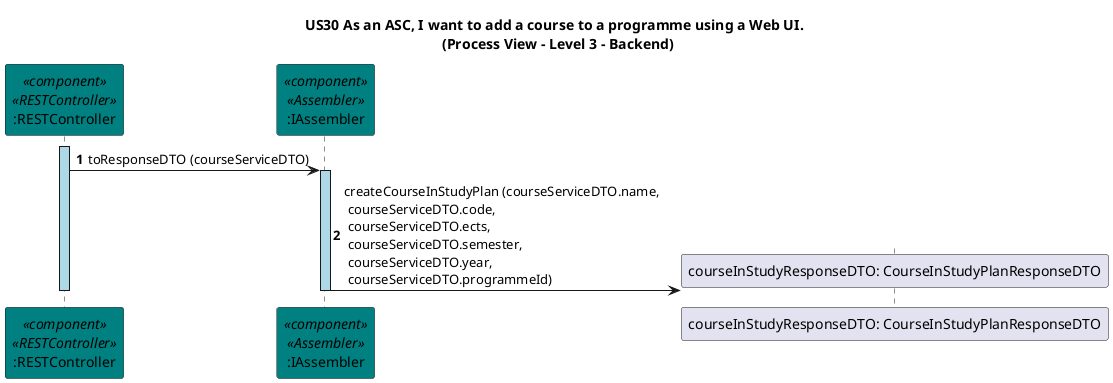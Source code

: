 @startuml
title US30 As an ASC, I want to add a course to a programme using a Web UI. \n (Process View - Level 3 - Backend)

autonumber
skinparam {
  ActivityPadding 2
  ActivityMargin 2
  BoxPadding 2
}

participant ":RESTController" as restController <<component>> <<RESTController>> #teal
participant ":IAssembler" as assembler <<component>> <<Assembler>> #teal

activate restController #LightBlue
restController -> assembler: toResponseDTO (courseServiceDTO)

activate assembler #LightBlue

create "courseInStudyResponseDTO: CourseInStudyPlanResponseDTO"
assembler -> "courseInStudyResponseDTO: CourseInStudyPlanResponseDTO": createCourseInStudyPlan (courseServiceDTO.name,\n courseServiceDTO.code,\n courseServiceDTO.ects,\n courseServiceDTO.semester,\n courseServiceDTO.year,\n courseServiceDTO.programmeId)

deactivate assembler
deactivate restController

@enduml